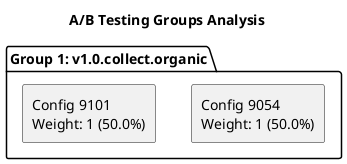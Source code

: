 @startuml
title A/B Testing Groups Analysis

package "Group 1: v1.0.collect.organic" {
  rectangle "Config 9054\nWeight: 1 (50.0%)" as config_0_0
  rectangle "Config 9101\nWeight: 1 (50.0%)" as config_0_1
}

@enduml
